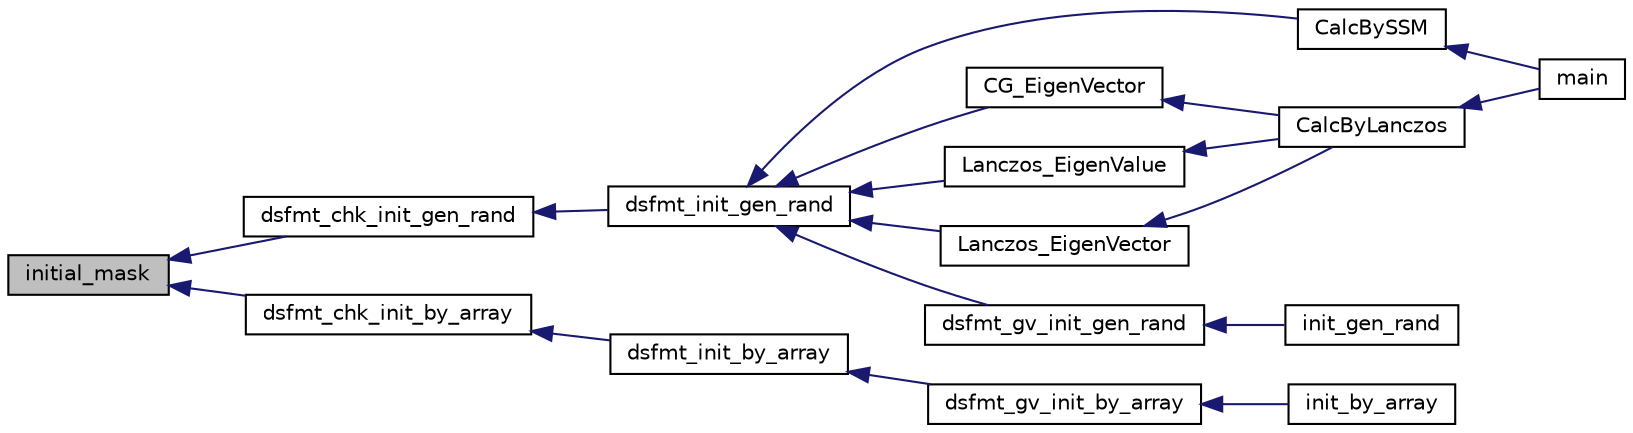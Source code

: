 digraph "initial_mask"
{
 // INTERACTIVE_SVG=YES
  edge [fontname="Helvetica",fontsize="10",labelfontname="Helvetica",labelfontsize="10"];
  node [fontname="Helvetica",fontsize="10",shape=record];
  rankdir="LR";
  Node1 [label="initial_mask",height=0.2,width=0.4,color="black", fillcolor="grey75", style="filled", fontcolor="black"];
  Node1 -> Node2 [dir="back",color="midnightblue",fontsize="10",style="solid",fontname="Helvetica"];
  Node2 [label="dsfmt_chk_init_gen_rand",height=0.2,width=0.4,color="black", fillcolor="white", style="filled",URL="$d_s_f_m_t_8h.html#a2fa6a84095a280a4e1556415f3d4f259"];
  Node2 -> Node3 [dir="back",color="midnightblue",fontsize="10",style="solid",fontname="Helvetica"];
  Node3 [label="dsfmt_init_gen_rand",height=0.2,width=0.4,color="black", fillcolor="white", style="filled",URL="$d_s_f_m_t_8h.html#aa767efdc0f36a3cde4d61d3764a473de"];
  Node3 -> Node4 [dir="back",color="midnightblue",fontsize="10",style="solid",fontname="Helvetica"];
  Node4 [label="CalcBySSM",height=0.2,width=0.4,color="black", fillcolor="white", style="filled",URL="$_calc_by_t_p_q_8h.html#a7bb0164ecd302a8713c60f99ab50442f"];
  Node4 -> Node5 [dir="back",color="midnightblue",fontsize="10",style="solid",fontname="Helvetica"];
  Node5 [label="main",height=0.2,width=0.4,color="black", fillcolor="white", style="filled",URL="$_h_phi_main_8c.html#a0ddf1224851353fc92bfbff6f499fa97",tooltip="Main program for HPhi. "];
  Node3 -> Node6 [dir="back",color="midnightblue",fontsize="10",style="solid",fontname="Helvetica"];
  Node6 [label="CG_EigenVector",height=0.2,width=0.4,color="black", fillcolor="white", style="filled",URL="$_c_g___eigen_vector_8h.html#a27dc47878d6c847ba4f6732e66204bf9"];
  Node6 -> Node7 [dir="back",color="midnightblue",fontsize="10",style="solid",fontname="Helvetica"];
  Node7 [label="CalcByLanczos",height=0.2,width=0.4,color="black", fillcolor="white", style="filled",URL="$_calc_by_lanczos_8h.html#a4efefe8077d976196c07adb0803ce2ff"];
  Node7 -> Node5 [dir="back",color="midnightblue",fontsize="10",style="solid",fontname="Helvetica"];
  Node3 -> Node8 [dir="back",color="midnightblue",fontsize="10",style="solid",fontname="Helvetica"];
  Node8 [label="dsfmt_gv_init_gen_rand",height=0.2,width=0.4,color="black", fillcolor="white", style="filled",URL="$d_s_f_m_t_8h.html#a7b740379d0e954de5836560e4bc5dbfc"];
  Node8 -> Node9 [dir="back",color="midnightblue",fontsize="10",style="solid",fontname="Helvetica"];
  Node9 [label="init_gen_rand",height=0.2,width=0.4,color="black", fillcolor="white", style="filled",URL="$d_s_f_m_t_8h.html#a8dc496135101ef4140c7e790bf7474cd"];
  Node3 -> Node10 [dir="back",color="midnightblue",fontsize="10",style="solid",fontname="Helvetica"];
  Node10 [label="Lanczos_EigenValue",height=0.2,width=0.4,color="black", fillcolor="white", style="filled",URL="$_lanczos___eigen_value_8c.html#adffde20ad3202934fdc77cfa37472529"];
  Node10 -> Node7 [dir="back",color="midnightblue",fontsize="10",style="solid",fontname="Helvetica"];
  Node3 -> Node11 [dir="back",color="midnightblue",fontsize="10",style="solid",fontname="Helvetica"];
  Node11 [label="Lanczos_EigenVector",height=0.2,width=0.4,color="black", fillcolor="white", style="filled",URL="$_lanczos___eigen_vector_8c.html#a4575347f442614960b1d0555ab1d1ffe"];
  Node11 -> Node7 [dir="back",color="midnightblue",fontsize="10",style="solid",fontname="Helvetica"];
  Node1 -> Node12 [dir="back",color="midnightblue",fontsize="10",style="solid",fontname="Helvetica"];
  Node12 [label="dsfmt_chk_init_by_array",height=0.2,width=0.4,color="black", fillcolor="white", style="filled",URL="$d_s_f_m_t_8h.html#a91cef405a85910d4e56b4a1d10fb89f1"];
  Node12 -> Node13 [dir="back",color="midnightblue",fontsize="10",style="solid",fontname="Helvetica"];
  Node13 [label="dsfmt_init_by_array",height=0.2,width=0.4,color="black", fillcolor="white", style="filled",URL="$d_s_f_m_t_8h.html#aa54b7fee7995bb6fc4e6a0f436b84b43"];
  Node13 -> Node14 [dir="back",color="midnightblue",fontsize="10",style="solid",fontname="Helvetica"];
  Node14 [label="dsfmt_gv_init_by_array",height=0.2,width=0.4,color="black", fillcolor="white", style="filled",URL="$d_s_f_m_t_8h.html#aed8c0aab532874c09c43144a5a054191"];
  Node14 -> Node15 [dir="back",color="midnightblue",fontsize="10",style="solid",fontname="Helvetica"];
  Node15 [label="init_by_array",height=0.2,width=0.4,color="black", fillcolor="white", style="filled",URL="$d_s_f_m_t_8h.html#a46947b547a4f7d7758a682298f7ec0ce"];
}
